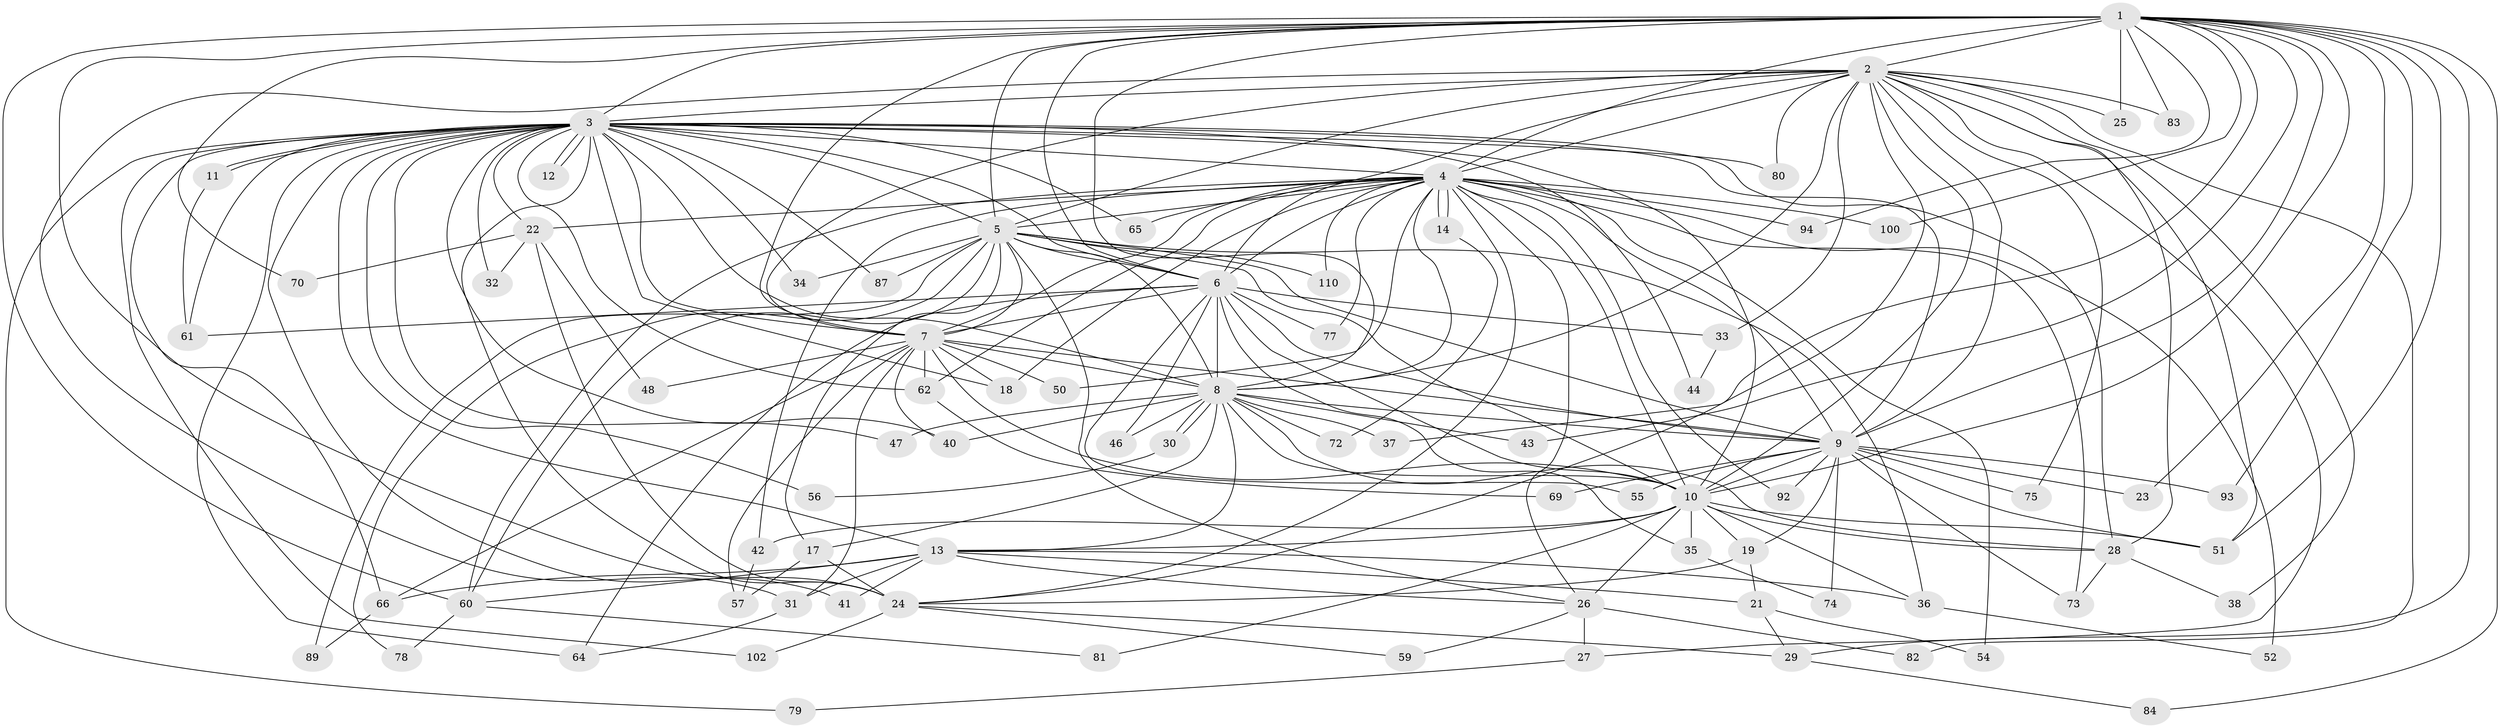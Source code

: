 // original degree distribution, {25: 0.008849557522123894, 24: 0.008849557522123894, 34: 0.008849557522123894, 31: 0.008849557522123894, 18: 0.008849557522123894, 16: 0.008849557522123894, 17: 0.008849557522123894, 21: 0.008849557522123894, 19: 0.017699115044247787, 3: 0.17699115044247787, 2: 0.5752212389380531, 10: 0.008849557522123894, 4: 0.10619469026548672, 7: 0.008849557522123894, 5: 0.008849557522123894, 6: 0.02654867256637168}
// Generated by graph-tools (version 1.1) at 2025/17/03/04/25 18:17:49]
// undirected, 79 vertices, 208 edges
graph export_dot {
graph [start="1"]
  node [color=gray90,style=filled];
  1;
  2;
  3 [super="+15"];
  4 [super="+16+39+20"];
  5;
  6;
  7;
  8;
  9;
  10 [super="+95"];
  11;
  12;
  13;
  14;
  17;
  18 [super="+99"];
  19;
  21;
  22;
  23;
  24 [super="+45"];
  25 [super="+53"];
  26 [super="+49"];
  27;
  28 [super="+88+111"];
  29;
  30;
  31 [super="+86"];
  32;
  33;
  34;
  35;
  36 [super="+58"];
  37;
  38;
  40 [super="+85+113"];
  41;
  42;
  43;
  44;
  46;
  47;
  48;
  50;
  51 [super="+98+76"];
  52;
  54;
  55;
  56;
  57 [super="+63"];
  59;
  60 [super="+96+90"];
  61 [super="+109"];
  62 [super="+97"];
  64 [super="+91"];
  65;
  66 [super="+71"];
  69;
  70;
  72;
  73 [super="+112"];
  74;
  75;
  77;
  78;
  79;
  80;
  81;
  82;
  83;
  84;
  87;
  89;
  92;
  93;
  94;
  100;
  102;
  110;
  1 -- 2;
  1 -- 3;
  1 -- 4 [weight=3];
  1 -- 5;
  1 -- 6;
  1 -- 7;
  1 -- 8;
  1 -- 9;
  1 -- 10;
  1 -- 23;
  1 -- 25;
  1 -- 29;
  1 -- 37;
  1 -- 43;
  1 -- 51;
  1 -- 60;
  1 -- 70;
  1 -- 83;
  1 -- 84;
  1 -- 93;
  1 -- 94;
  1 -- 100;
  1 -- 24;
  2 -- 3 [weight=2];
  2 -- 4 [weight=2];
  2 -- 5;
  2 -- 6;
  2 -- 7;
  2 -- 8;
  2 -- 9;
  2 -- 10;
  2 -- 25 [weight=2];
  2 -- 27;
  2 -- 31;
  2 -- 33;
  2 -- 38;
  2 -- 75;
  2 -- 80;
  2 -- 82;
  2 -- 83;
  2 -- 51;
  2 -- 28;
  2 -- 24;
  3 -- 4;
  3 -- 5;
  3 -- 6;
  3 -- 7;
  3 -- 8;
  3 -- 9;
  3 -- 10;
  3 -- 11;
  3 -- 11;
  3 -- 12;
  3 -- 12;
  3 -- 13;
  3 -- 22;
  3 -- 28;
  3 -- 32;
  3 -- 34;
  3 -- 41;
  3 -- 44;
  3 -- 47;
  3 -- 56;
  3 -- 61;
  3 -- 62;
  3 -- 64;
  3 -- 65;
  3 -- 79;
  3 -- 80;
  3 -- 87;
  3 -- 102;
  3 -- 24;
  3 -- 40;
  3 -- 66;
  3 -- 18;
  4 -- 5;
  4 -- 6;
  4 -- 7;
  4 -- 8;
  4 -- 9;
  4 -- 10 [weight=2];
  4 -- 14;
  4 -- 14;
  4 -- 18;
  4 -- 22;
  4 -- 26;
  4 -- 42;
  4 -- 50;
  4 -- 52;
  4 -- 54;
  4 -- 62;
  4 -- 65;
  4 -- 73;
  4 -- 77;
  4 -- 92;
  4 -- 94;
  4 -- 100;
  4 -- 110;
  4 -- 24;
  4 -- 60;
  5 -- 6;
  5 -- 7;
  5 -- 8;
  5 -- 9;
  5 -- 10;
  5 -- 17;
  5 -- 34;
  5 -- 36;
  5 -- 78;
  5 -- 87;
  5 -- 89;
  5 -- 110;
  5 -- 60;
  5 -- 26;
  6 -- 7;
  6 -- 8;
  6 -- 9;
  6 -- 10;
  6 -- 33;
  6 -- 35;
  6 -- 46;
  6 -- 55;
  6 -- 61;
  6 -- 77;
  6 -- 64;
  7 -- 8;
  7 -- 9;
  7 -- 10;
  7 -- 40;
  7 -- 48;
  7 -- 50;
  7 -- 57;
  7 -- 66;
  7 -- 18;
  7 -- 31;
  7 -- 62;
  8 -- 9;
  8 -- 10;
  8 -- 13;
  8 -- 17;
  8 -- 28;
  8 -- 30;
  8 -- 30;
  8 -- 37;
  8 -- 40 [weight=2];
  8 -- 43;
  8 -- 46;
  8 -- 47;
  8 -- 72;
  9 -- 10;
  9 -- 19;
  9 -- 23;
  9 -- 51;
  9 -- 55;
  9 -- 69;
  9 -- 74;
  9 -- 75;
  9 -- 92;
  9 -- 93;
  9 -- 73;
  10 -- 19;
  10 -- 35;
  10 -- 42;
  10 -- 81;
  10 -- 36;
  10 -- 28;
  10 -- 51;
  10 -- 26;
  10 -- 13;
  11 -- 61;
  13 -- 21;
  13 -- 26;
  13 -- 31;
  13 -- 36;
  13 -- 41;
  13 -- 66;
  13 -- 60;
  14 -- 72;
  17 -- 24;
  17 -- 57;
  19 -- 21;
  19 -- 24;
  21 -- 29;
  21 -- 54;
  22 -- 24 [weight=2];
  22 -- 32;
  22 -- 48;
  22 -- 70;
  24 -- 59;
  24 -- 102;
  24 -- 29;
  26 -- 27;
  26 -- 59;
  26 -- 82;
  27 -- 79;
  28 -- 38;
  28 -- 73;
  29 -- 84;
  30 -- 56;
  31 -- 64;
  33 -- 44;
  35 -- 74;
  36 -- 52;
  42 -- 57;
  60 -- 78;
  60 -- 81;
  62 -- 69;
  66 -- 89;
}
